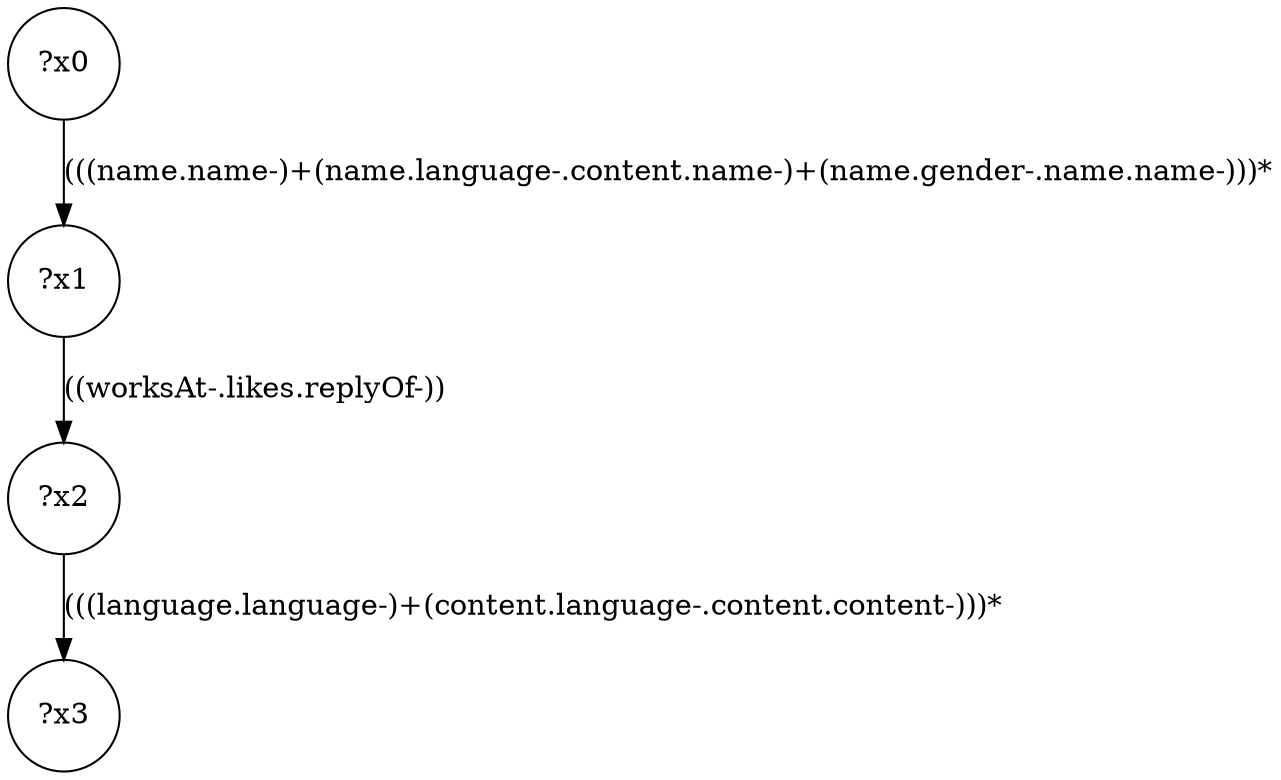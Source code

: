 digraph g {
	x0 [shape=circle, label="?x0"];
	x1 [shape=circle, label="?x1"];
	x0 -> x1 [label="(((name.name-)+(name.language-.content.name-)+(name.gender-.name.name-)))*"];
	x2 [shape=circle, label="?x2"];
	x1 -> x2 [label="((worksAt-.likes.replyOf-))"];
	x3 [shape=circle, label="?x3"];
	x2 -> x3 [label="(((language.language-)+(content.language-.content.content-)))*"];
}
